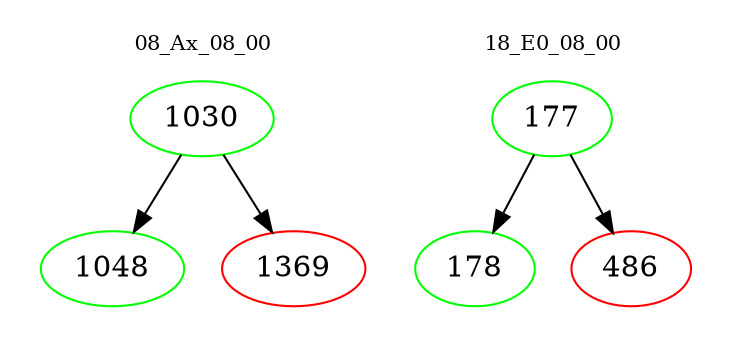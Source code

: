 digraph{
subgraph cluster_0 {
color = white
label = "08_Ax_08_00";
fontsize=10;
T0_1030 [label="1030", color="green"]
T0_1030 -> T0_1048 [color="black"]
T0_1048 [label="1048", color="green"]
T0_1030 -> T0_1369 [color="black"]
T0_1369 [label="1369", color="red"]
}
subgraph cluster_1 {
color = white
label = "18_E0_08_00";
fontsize=10;
T1_177 [label="177", color="green"]
T1_177 -> T1_178 [color="black"]
T1_178 [label="178", color="green"]
T1_177 -> T1_486 [color="black"]
T1_486 [label="486", color="red"]
}
}
